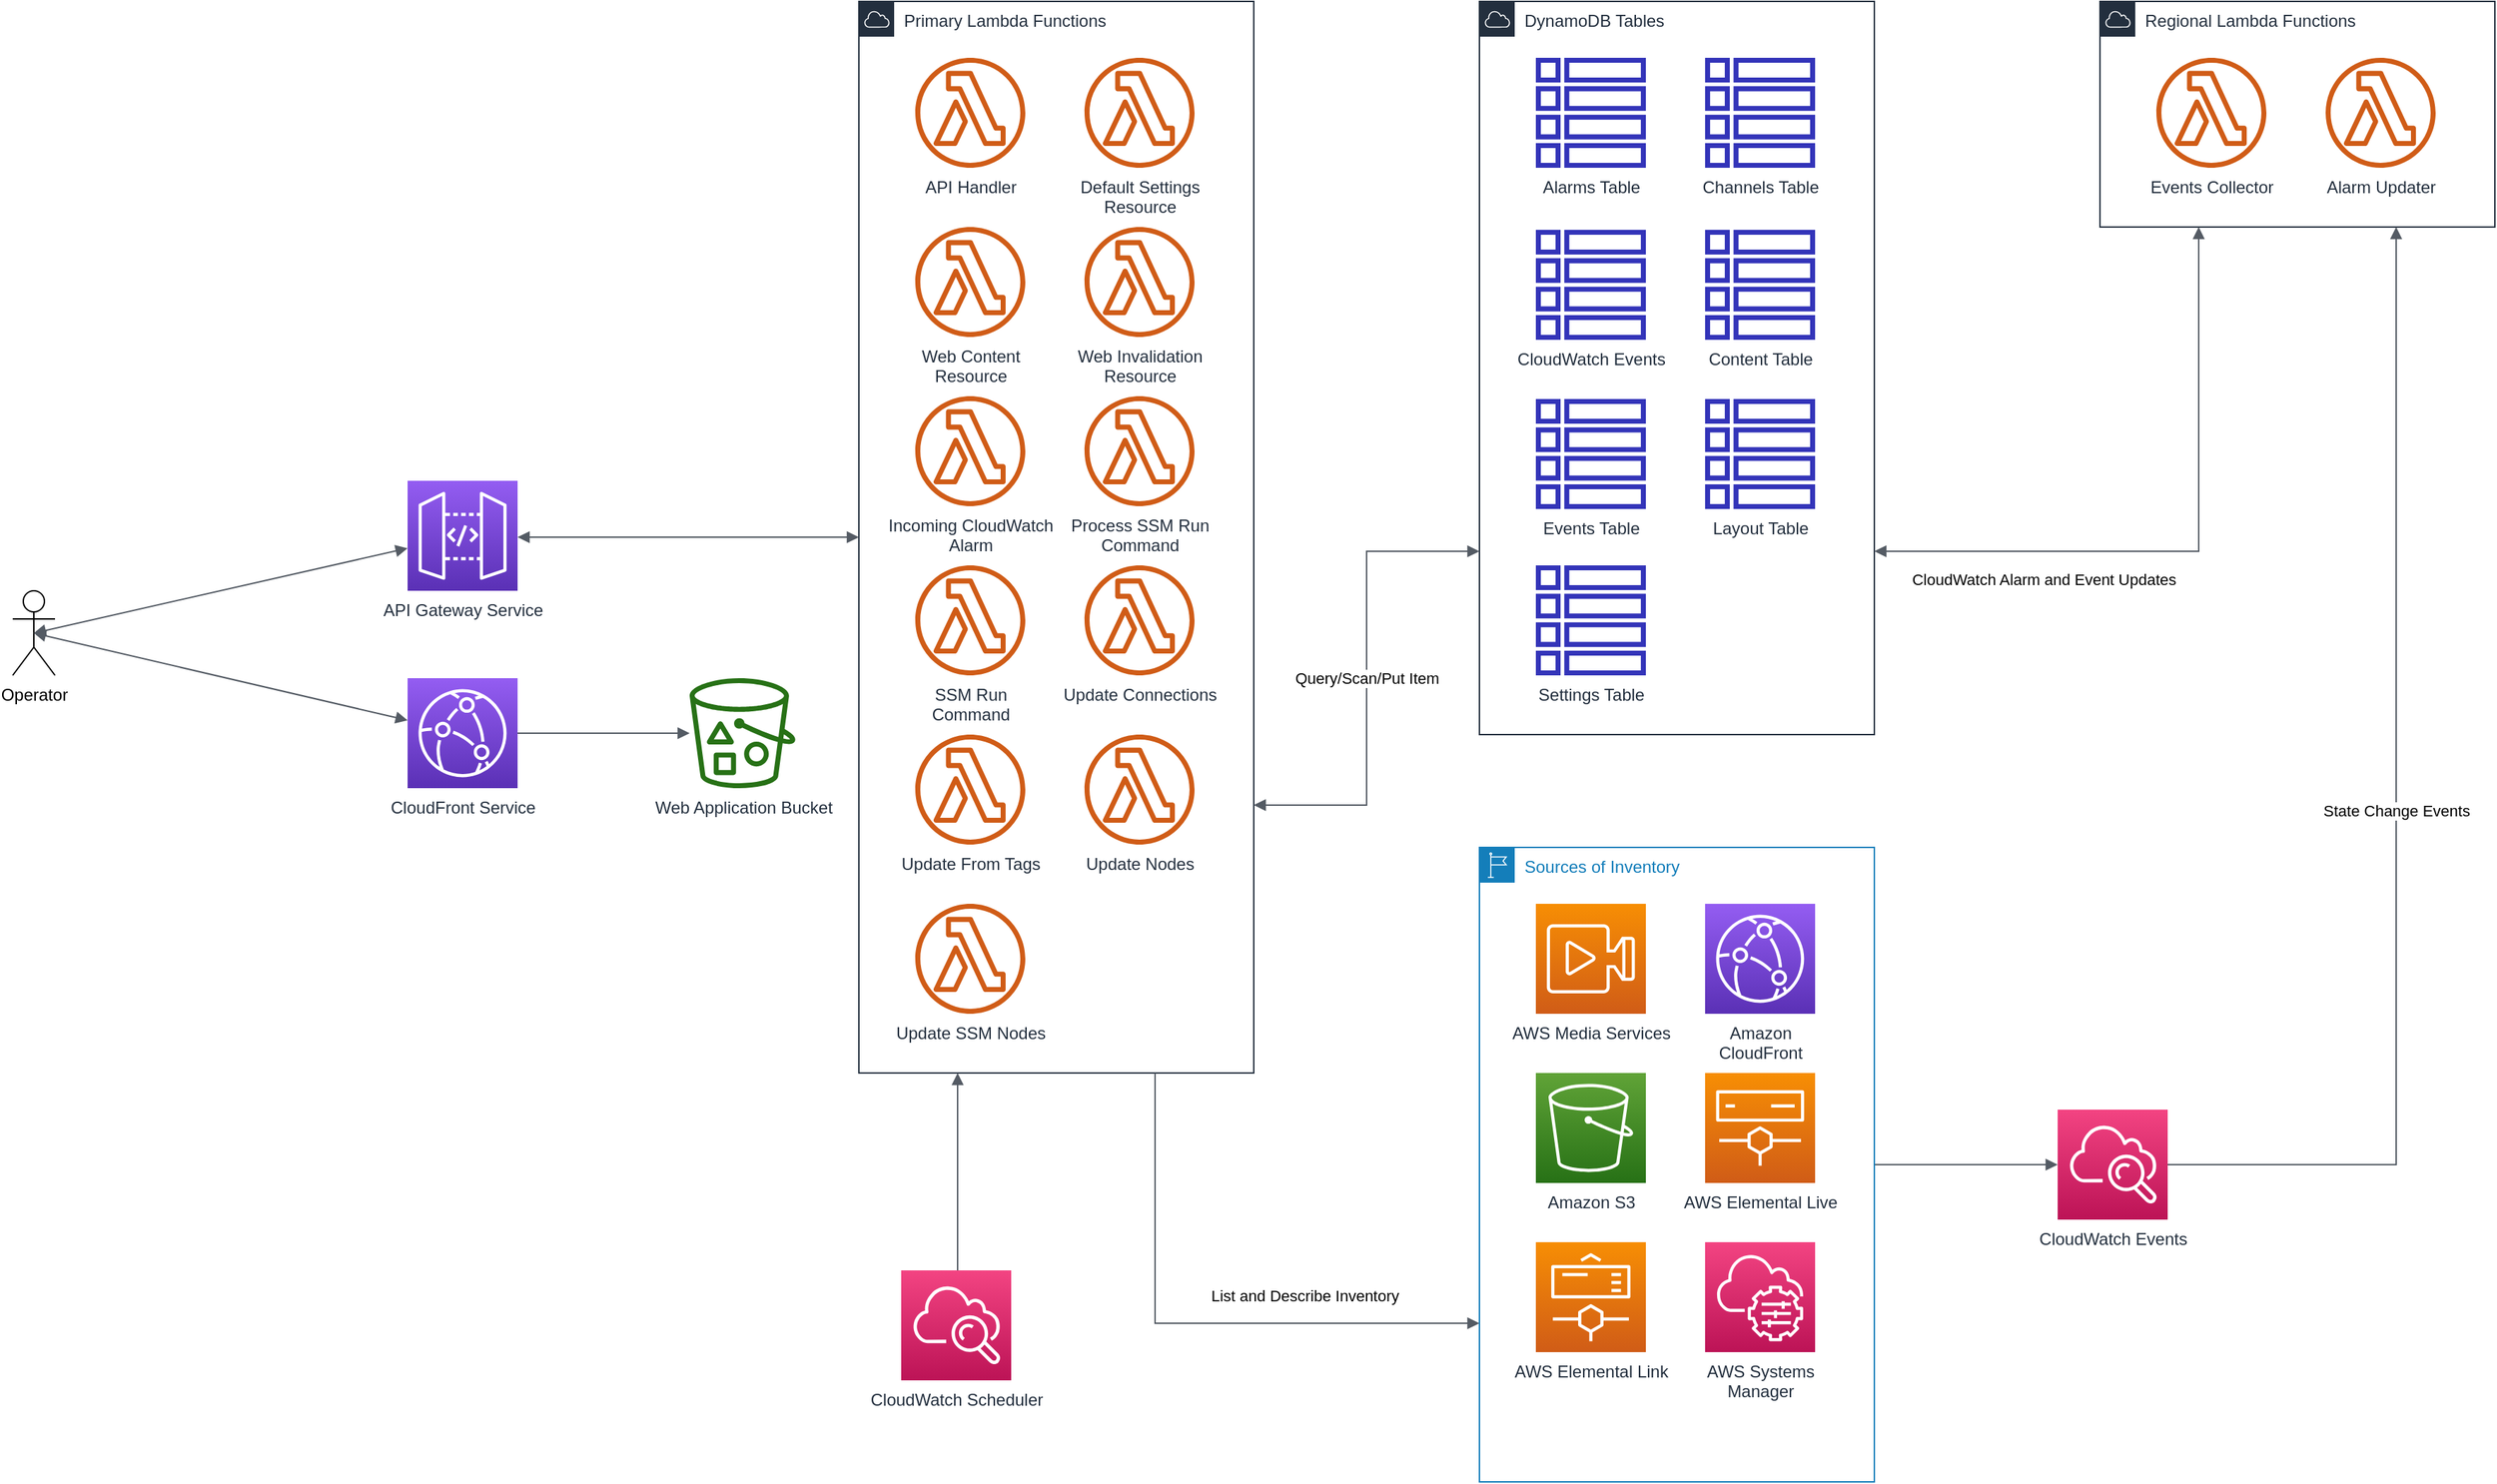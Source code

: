 <mxfile version="14.4.3" type="device"><diagram id="qdR2rjoFM_wrxcUACwx8" name="Page-1"><mxGraphModel dx="4375" dy="1320" grid="1" gridSize="10" guides="1" tooltips="1" connect="1" arrows="1" fold="1" page="1" pageScale="1" pageWidth="1100" pageHeight="850" math="0" shadow="0"><root><mxCell id="0"/><mxCell id="1" parent="0"/><mxCell id="00pFHvcaizRONXCRrqAv-3" value="API Gateway Service" style="outlineConnect=0;fontColor=#232F3E;gradientColor=#945DF2;gradientDirection=north;fillColor=#5A30B5;strokeColor=#ffffff;dashed=0;verticalLabelPosition=bottom;verticalAlign=top;align=center;html=1;fontSize=12;fontStyle=0;aspect=fixed;shape=mxgraph.aws4.resourceIcon;resIcon=mxgraph.aws4.api_gateway;" parent="1" vertex="1"><mxGeometry x="-1040" y="380" width="78" height="78" as="geometry"/></mxCell><mxCell id="00pFHvcaizRONXCRrqAv-5" value="CloudWatch Scheduler" style="outlineConnect=0;fontColor=#232F3E;gradientColor=#F34482;gradientDirection=north;fillColor=#BC1356;strokeColor=#ffffff;dashed=0;verticalLabelPosition=bottom;verticalAlign=top;align=center;html=1;fontSize=12;fontStyle=0;aspect=fixed;shape=mxgraph.aws4.resourceIcon;resIcon=mxgraph.aws4.cloudwatch;" parent="1" vertex="1"><mxGeometry x="-690" y="940" width="78" height="78" as="geometry"/></mxCell><mxCell id="00pFHvcaizRONXCRrqAv-6" value="CloudFront Service" style="outlineConnect=0;fontColor=#232F3E;gradientColor=#945DF2;gradientDirection=north;fillColor=#5A30B5;strokeColor=#ffffff;dashed=0;verticalLabelPosition=bottom;verticalAlign=top;align=center;html=1;fontSize=12;fontStyle=0;aspect=fixed;shape=mxgraph.aws4.resourceIcon;resIcon=mxgraph.aws4.cloudfront;" parent="1" vertex="1"><mxGeometry x="-1040" y="520" width="78" height="78" as="geometry"/></mxCell><mxCell id="00pFHvcaizRONXCRrqAv-7" value="Web Application Bucket" style="outlineConnect=0;fontColor=#232F3E;gradientColor=none;fillColor=#277116;strokeColor=none;dashed=0;verticalLabelPosition=bottom;verticalAlign=top;align=center;html=1;fontSize=12;fontStyle=0;aspect=fixed;pointerEvents=1;shape=mxgraph.aws4.bucket_with_objects;" parent="1" vertex="1"><mxGeometry x="-840" y="520" width="75" height="78" as="geometry"/></mxCell><mxCell id="00pFHvcaizRONXCRrqAv-41" value="" style="group" parent="1" vertex="1" connectable="0"><mxGeometry x="-280" y="40" width="280" height="520" as="geometry"/></mxCell><mxCell id="00pFHvcaizRONXCRrqAv-31" value="" style="group" parent="00pFHvcaizRONXCRrqAv-41" vertex="1" connectable="0"><mxGeometry width="280" height="520" as="geometry"/></mxCell><mxCell id="00pFHvcaizRONXCRrqAv-29" value="DynamoDB Tables" style="points=[[0,0],[0.25,0],[0.5,0],[0.75,0],[1,0],[1,0.25],[1,0.5],[1,0.75],[1,1],[0.75,1],[0.5,1],[0.25,1],[0,1],[0,0.75],[0,0.5],[0,0.25]];outlineConnect=0;gradientColor=none;html=1;whiteSpace=wrap;fontSize=12;fontStyle=0;shape=mxgraph.aws4.group;grIcon=mxgraph.aws4.group_aws_cloud;strokeColor=#232F3E;fillColor=none;verticalAlign=top;align=left;spacingLeft=30;fontColor=#232F3E;dashed=0;" parent="00pFHvcaizRONXCRrqAv-31" vertex="1"><mxGeometry width="280" height="520" as="geometry"/></mxCell><mxCell id="00pFHvcaizRONXCRrqAv-21" value="Layout Table" style="outlineConnect=0;fontColor=#232F3E;gradientColor=none;fillColor=#3334B9;strokeColor=none;dashed=0;verticalLabelPosition=bottom;verticalAlign=top;align=center;html=1;fontSize=12;fontStyle=0;aspect=fixed;pointerEvents=1;shape=mxgraph.aws4.table;" parent="00pFHvcaizRONXCRrqAv-31" vertex="1"><mxGeometry x="160" y="282" width="78" height="78" as="geometry"/></mxCell><mxCell id="00pFHvcaizRONXCRrqAv-23" value="Settings Table" style="outlineConnect=0;fontColor=#232F3E;gradientColor=none;fillColor=#3334B9;strokeColor=none;dashed=0;verticalLabelPosition=bottom;verticalAlign=top;align=center;html=1;fontSize=12;fontStyle=0;aspect=fixed;pointerEvents=1;shape=mxgraph.aws4.table;" parent="00pFHvcaizRONXCRrqAv-31" vertex="1"><mxGeometry x="40" y="400" width="78" height="78" as="geometry"/></mxCell><mxCell id="00pFHvcaizRONXCRrqAv-24" value="Events Table" style="outlineConnect=0;fontColor=#232F3E;gradientColor=none;fillColor=#3334B9;strokeColor=none;dashed=0;verticalLabelPosition=bottom;verticalAlign=top;align=center;html=1;fontSize=12;fontStyle=0;aspect=fixed;pointerEvents=1;shape=mxgraph.aws4.table;" parent="00pFHvcaizRONXCRrqAv-31" vertex="1"><mxGeometry x="40" y="282" width="78" height="78" as="geometry"/></mxCell><mxCell id="00pFHvcaizRONXCRrqAv-25" value="Content Table" style="outlineConnect=0;fontColor=#232F3E;gradientColor=none;fillColor=#3334B9;strokeColor=none;dashed=0;verticalLabelPosition=bottom;verticalAlign=top;align=center;html=1;fontSize=12;fontStyle=0;aspect=fixed;pointerEvents=1;shape=mxgraph.aws4.table;" parent="00pFHvcaizRONXCRrqAv-31" vertex="1"><mxGeometry x="160" y="162" width="78" height="78" as="geometry"/></mxCell><mxCell id="00pFHvcaizRONXCRrqAv-26" value="CloudWatch Events" style="outlineConnect=0;fontColor=#232F3E;gradientColor=none;fillColor=#3334B9;strokeColor=none;dashed=0;verticalLabelPosition=bottom;verticalAlign=top;align=center;html=1;fontSize=12;fontStyle=0;aspect=fixed;pointerEvents=1;shape=mxgraph.aws4.table;" parent="00pFHvcaizRONXCRrqAv-31" vertex="1"><mxGeometry x="40" y="162" width="78" height="78" as="geometry"/></mxCell><mxCell id="00pFHvcaizRONXCRrqAv-27" value="Channels Table" style="outlineConnect=0;fontColor=#232F3E;gradientColor=none;fillColor=#3334B9;strokeColor=none;dashed=0;verticalLabelPosition=bottom;verticalAlign=top;align=center;html=1;fontSize=12;fontStyle=0;aspect=fixed;pointerEvents=1;shape=mxgraph.aws4.table;" parent="00pFHvcaizRONXCRrqAv-31" vertex="1"><mxGeometry x="160" y="40" width="78" height="78" as="geometry"/></mxCell><mxCell id="00pFHvcaizRONXCRrqAv-28" value="Alarms Table" style="outlineConnect=0;fontColor=#232F3E;gradientColor=none;fillColor=#3334B9;strokeColor=none;dashed=0;verticalLabelPosition=bottom;verticalAlign=top;align=center;html=1;fontSize=12;fontStyle=0;aspect=fixed;pointerEvents=1;shape=mxgraph.aws4.table;" parent="00pFHvcaizRONXCRrqAv-31" vertex="1"><mxGeometry x="40" y="40" width="78" height="78" as="geometry"/></mxCell><mxCell id="00pFHvcaizRONXCRrqAv-52" value="" style="group" parent="1" vertex="1" connectable="0"><mxGeometry x="-720" y="40" width="280" height="760" as="geometry"/></mxCell><mxCell id="00pFHvcaizRONXCRrqAv-39" value="Primary Lambda Functions" style="points=[[0,0],[0.25,0],[0.5,0],[0.75,0],[1,0],[1,0.25],[1,0.5],[1,0.75],[1,1],[0.75,1],[0.5,1],[0.25,1],[0,1],[0,0.75],[0,0.5],[0,0.25]];outlineConnect=0;gradientColor=none;html=1;whiteSpace=wrap;fontSize=12;fontStyle=0;shape=mxgraph.aws4.group;grIcon=mxgraph.aws4.group_aws_cloud;strokeColor=#232F3E;fillColor=none;verticalAlign=top;align=left;spacingLeft=30;fontColor=#232F3E;dashed=0;" parent="00pFHvcaizRONXCRrqAv-52" vertex="1"><mxGeometry width="280" height="760" as="geometry"/></mxCell><mxCell id="00pFHvcaizRONXCRrqAv-17" value="Web Invalidation&lt;br&gt;Resource" style="outlineConnect=0;fontColor=#232F3E;gradientColor=none;fillColor=#D05C17;strokeColor=none;dashed=0;verticalLabelPosition=bottom;verticalAlign=top;align=center;html=1;fontSize=12;fontStyle=0;aspect=fixed;pointerEvents=1;shape=mxgraph.aws4.lambda_function;" parent="00pFHvcaizRONXCRrqAv-52" vertex="1"><mxGeometry x="160" y="160" width="78" height="78" as="geometry"/></mxCell><mxCell id="00pFHvcaizRONXCRrqAv-18" value="Web Content&lt;br&gt;Resource" style="outlineConnect=0;fontColor=#232F3E;gradientColor=none;fillColor=#D05C17;strokeColor=none;dashed=0;verticalLabelPosition=bottom;verticalAlign=top;align=center;html=1;fontSize=12;fontStyle=0;aspect=fixed;pointerEvents=1;shape=mxgraph.aws4.lambda_function;" parent="00pFHvcaizRONXCRrqAv-52" vertex="1"><mxGeometry x="40" y="160" width="78" height="78" as="geometry"/></mxCell><mxCell id="00pFHvcaizRONXCRrqAv-19" value="Default Settings&lt;br&gt;Resource" style="outlineConnect=0;fontColor=#232F3E;gradientColor=none;fillColor=#D05C17;strokeColor=none;dashed=0;verticalLabelPosition=bottom;verticalAlign=top;align=center;html=1;fontSize=12;fontStyle=0;aspect=fixed;pointerEvents=1;shape=mxgraph.aws4.lambda_function;" parent="00pFHvcaizRONXCRrqAv-52" vertex="1"><mxGeometry x="160" y="40" width="78" height="78" as="geometry"/></mxCell><mxCell id="00pFHvcaizRONXCRrqAv-20" value="API Handler" style="outlineConnect=0;fontColor=#232F3E;gradientColor=none;fillColor=#D05C17;strokeColor=none;dashed=0;verticalLabelPosition=bottom;verticalAlign=top;align=center;html=1;fontSize=12;fontStyle=0;aspect=fixed;pointerEvents=1;shape=mxgraph.aws4.lambda_function;" parent="00pFHvcaizRONXCRrqAv-52" vertex="1"><mxGeometry x="40" y="40" width="78" height="78" as="geometry"/></mxCell><mxCell id="00pFHvcaizRONXCRrqAv-32" value="Update Nodes" style="outlineConnect=0;fontColor=#232F3E;gradientColor=none;fillColor=#D05C17;strokeColor=none;dashed=0;verticalLabelPosition=bottom;verticalAlign=top;align=center;html=1;fontSize=12;fontStyle=0;aspect=fixed;pointerEvents=1;shape=mxgraph.aws4.lambda_function;" parent="00pFHvcaizRONXCRrqAv-52" vertex="1"><mxGeometry x="160" y="520" width="78" height="78" as="geometry"/></mxCell><mxCell id="00pFHvcaizRONXCRrqAv-33" value="Update From Tags" style="outlineConnect=0;fontColor=#232F3E;gradientColor=none;fillColor=#D05C17;strokeColor=none;dashed=0;verticalLabelPosition=bottom;verticalAlign=top;align=center;html=1;fontSize=12;fontStyle=0;aspect=fixed;pointerEvents=1;shape=mxgraph.aws4.lambda_function;" parent="00pFHvcaizRONXCRrqAv-52" vertex="1"><mxGeometry x="40" y="520" width="78" height="78" as="geometry"/></mxCell><mxCell id="00pFHvcaizRONXCRrqAv-34" value="Update Connections" style="outlineConnect=0;fontColor=#232F3E;gradientColor=none;fillColor=#D05C17;strokeColor=none;dashed=0;verticalLabelPosition=bottom;verticalAlign=top;align=center;html=1;fontSize=12;fontStyle=0;aspect=fixed;pointerEvents=1;shape=mxgraph.aws4.lambda_function;" parent="00pFHvcaizRONXCRrqAv-52" vertex="1"><mxGeometry x="160" y="400" width="78" height="78" as="geometry"/></mxCell><mxCell id="00pFHvcaizRONXCRrqAv-35" value="SSM Run&lt;br&gt;Command" style="outlineConnect=0;fontColor=#232F3E;gradientColor=none;fillColor=#D05C17;strokeColor=none;dashed=0;verticalLabelPosition=bottom;verticalAlign=top;align=center;html=1;fontSize=12;fontStyle=0;aspect=fixed;pointerEvents=1;shape=mxgraph.aws4.lambda_function;" parent="00pFHvcaizRONXCRrqAv-52" vertex="1"><mxGeometry x="40" y="400" width="78" height="78" as="geometry"/></mxCell><mxCell id="00pFHvcaizRONXCRrqAv-36" value="Process SSM Run&lt;br&gt;Command" style="outlineConnect=0;fontColor=#232F3E;gradientColor=none;fillColor=#D05C17;strokeColor=none;dashed=0;verticalLabelPosition=bottom;verticalAlign=top;align=center;html=1;fontSize=12;fontStyle=0;aspect=fixed;pointerEvents=1;shape=mxgraph.aws4.lambda_function;" parent="00pFHvcaizRONXCRrqAv-52" vertex="1"><mxGeometry x="160" y="280" width="78" height="78" as="geometry"/></mxCell><mxCell id="00pFHvcaizRONXCRrqAv-37" value="Incoming CloudWatch&lt;br&gt;Alarm" style="outlineConnect=0;fontColor=#232F3E;gradientColor=none;fillColor=#D05C17;strokeColor=none;dashed=0;verticalLabelPosition=bottom;verticalAlign=top;align=center;html=1;fontSize=12;fontStyle=0;aspect=fixed;pointerEvents=1;shape=mxgraph.aws4.lambda_function;" parent="00pFHvcaizRONXCRrqAv-52" vertex="1"><mxGeometry x="40" y="280" width="78" height="78" as="geometry"/></mxCell><mxCell id="00pFHvcaizRONXCRrqAv-38" value="Update SSM Nodes" style="outlineConnect=0;fontColor=#232F3E;gradientColor=none;fillColor=#D05C17;strokeColor=none;dashed=0;verticalLabelPosition=bottom;verticalAlign=top;align=center;html=1;fontSize=12;fontStyle=0;aspect=fixed;pointerEvents=1;shape=mxgraph.aws4.lambda_function;" parent="00pFHvcaizRONXCRrqAv-52" vertex="1"><mxGeometry x="40" y="640" width="78" height="78" as="geometry"/></mxCell><mxCell id="00pFHvcaizRONXCRrqAv-53" value="" style="group" parent="1" vertex="1" connectable="0"><mxGeometry x="160" y="40" width="280" height="160" as="geometry"/></mxCell><mxCell id="00pFHvcaizRONXCRrqAv-8" value="Alarm Updater" style="outlineConnect=0;fontColor=#232F3E;gradientColor=none;fillColor=#D05C17;strokeColor=none;dashed=0;verticalLabelPosition=bottom;verticalAlign=top;align=center;html=1;fontSize=12;fontStyle=0;aspect=fixed;pointerEvents=1;shape=mxgraph.aws4.lambda_function;" parent="00pFHvcaizRONXCRrqAv-53" vertex="1"><mxGeometry x="160" y="40" width="78" height="78" as="geometry"/></mxCell><mxCell id="00pFHvcaizRONXCRrqAv-16" value="Events Collector" style="outlineConnect=0;fontColor=#232F3E;gradientColor=none;fillColor=#D05C17;strokeColor=none;dashed=0;verticalLabelPosition=bottom;verticalAlign=top;align=center;html=1;fontSize=12;fontStyle=0;aspect=fixed;pointerEvents=1;shape=mxgraph.aws4.lambda_function;" parent="00pFHvcaizRONXCRrqAv-53" vertex="1"><mxGeometry x="40" y="40" width="78" height="78" as="geometry"/></mxCell><mxCell id="00pFHvcaizRONXCRrqAv-51" value="Regional Lambda Functions" style="points=[[0,0],[0.25,0],[0.5,0],[0.75,0],[1,0],[1,0.25],[1,0.5],[1,0.75],[1,1],[0.75,1],[0.5,1],[0.25,1],[0,1],[0,0.75],[0,0.5],[0,0.25]];outlineConnect=0;gradientColor=none;html=1;whiteSpace=wrap;fontSize=12;fontStyle=0;shape=mxgraph.aws4.group;grIcon=mxgraph.aws4.group_aws_cloud;strokeColor=#232F3E;fillColor=none;verticalAlign=top;align=left;spacingLeft=30;fontColor=#232F3E;dashed=0;" parent="00pFHvcaizRONXCRrqAv-53" vertex="1"><mxGeometry width="280" height="160" as="geometry"/></mxCell><mxCell id="00pFHvcaizRONXCRrqAv-55" value="List and Describe Inventory" style="edgeStyle=orthogonalEdgeStyle;html=1;endArrow=block;elbow=vertical;startArrow=none;endFill=1;strokeColor=#545B64;rounded=0;entryX=0;entryY=0.75;entryDx=0;entryDy=0;exitX=0.75;exitY=1;exitDx=0;exitDy=0;" parent="1" source="00pFHvcaizRONXCRrqAv-39" target="00pFHvcaizRONXCRrqAv-42" edge="1"><mxGeometry x="0.391" y="20" width="100" relative="1" as="geometry"><mxPoint x="-620" y="570" as="sourcePoint"/><mxPoint x="-520" y="570" as="targetPoint"/><Array as="points"><mxPoint x="-510" y="978"/></Array><mxPoint as="offset"/></mxGeometry></mxCell><mxCell id="00pFHvcaizRONXCRrqAv-56" value="State Change Events" style="edgeStyle=orthogonalEdgeStyle;html=1;endArrow=block;elbow=vertical;startArrow=none;endFill=1;strokeColor=#545B64;rounded=0;entryX=0.75;entryY=1;entryDx=0;entryDy=0;" parent="1" source="00pFHvcaizRONXCRrqAv-61" target="00pFHvcaizRONXCRrqAv-51" edge="1"><mxGeometry width="100" relative="1" as="geometry"><mxPoint x="250" y="900" as="sourcePoint"/><mxPoint x="-230" y="570" as="targetPoint"/><Array as="points"><mxPoint x="370" y="865"/></Array></mxGeometry></mxCell><mxCell id="00pFHvcaizRONXCRrqAv-57" value="CloudWatch Alarm and Event Updates" style="edgeStyle=orthogonalEdgeStyle;html=1;endArrow=block;elbow=vertical;startArrow=block;startFill=1;strokeColor=#545B64;rounded=0;entryX=0.25;entryY=1;entryDx=0;entryDy=0;exitX=1;exitY=0.75;exitDx=0;exitDy=0;endFill=1;" parent="1" source="00pFHvcaizRONXCRrqAv-29" target="00pFHvcaizRONXCRrqAv-51" edge="1"><mxGeometry x="-0.478" y="-20" width="100" relative="1" as="geometry"><mxPoint x="-330" y="570" as="sourcePoint"/><mxPoint x="-230" y="570" as="targetPoint"/><mxPoint as="offset"/></mxGeometry></mxCell><mxCell id="00pFHvcaizRONXCRrqAv-58" value="Query/Scan/Put Item" style="edgeStyle=orthogonalEdgeStyle;html=1;endArrow=block;elbow=vertical;startArrow=block;startFill=1;endFill=1;strokeColor=#545B64;rounded=0;exitX=1;exitY=0.75;exitDx=0;exitDy=0;entryX=0;entryY=0.75;entryDx=0;entryDy=0;" parent="1" source="00pFHvcaizRONXCRrqAv-39" target="00pFHvcaizRONXCRrqAv-29" edge="1"><mxGeometry width="100" relative="1" as="geometry"><mxPoint x="-330" y="570" as="sourcePoint"/><mxPoint x="-230" y="570" as="targetPoint"/><Array as="points"><mxPoint x="-360" y="610"/><mxPoint x="-360" y="430"/></Array></mxGeometry></mxCell><mxCell id="00pFHvcaizRONXCRrqAv-60" value="Operator" style="shape=umlActor;verticalLabelPosition=bottom;verticalAlign=top;html=1;" parent="1" vertex="1"><mxGeometry x="-1320" y="458" width="30" height="60" as="geometry"/></mxCell><mxCell id="00pFHvcaizRONXCRrqAv-61" value="CloudWatch Events" style="outlineConnect=0;fontColor=#232F3E;gradientColor=#F34482;gradientDirection=north;fillColor=#BC1356;strokeColor=#ffffff;dashed=0;verticalLabelPosition=bottom;verticalAlign=top;align=center;html=1;fontSize=12;fontStyle=0;aspect=fixed;shape=mxgraph.aws4.resourceIcon;resIcon=mxgraph.aws4.cloudwatch;" parent="1" vertex="1"><mxGeometry x="130" y="826" width="78" height="78" as="geometry"/></mxCell><mxCell id="00pFHvcaizRONXCRrqAv-62" value="" style="edgeStyle=orthogonalEdgeStyle;html=1;endArrow=block;elbow=vertical;startArrow=none;endFill=1;strokeColor=#545B64;rounded=0;exitX=1;exitY=0.5;exitDx=0;exitDy=0;" parent="1" source="00pFHvcaizRONXCRrqAv-42" target="00pFHvcaizRONXCRrqAv-61" edge="1"><mxGeometry width="100" relative="1" as="geometry"><mxPoint x="-670" y="620" as="sourcePoint"/><mxPoint x="-570" y="620" as="targetPoint"/></mxGeometry></mxCell><mxCell id="00pFHvcaizRONXCRrqAv-63" value="" style="edgeStyle=orthogonalEdgeStyle;html=1;endArrow=block;elbow=vertical;startArrow=none;endFill=1;strokeColor=#545B64;rounded=0;entryX=0.25;entryY=1;entryDx=0;entryDy=0;" parent="1" source="00pFHvcaizRONXCRrqAv-5" target="00pFHvcaizRONXCRrqAv-39" edge="1"><mxGeometry width="100" relative="1" as="geometry"><mxPoint x="-670" y="620" as="sourcePoint"/><mxPoint x="-570" y="620" as="targetPoint"/><Array as="points"><mxPoint x="-650" y="880"/><mxPoint x="-650" y="880"/></Array></mxGeometry></mxCell><mxCell id="00pFHvcaizRONXCRrqAv-65" value="" style="edgeStyle=orthogonalEdgeStyle;html=1;endArrow=block;elbow=vertical;startArrow=block;startFill=1;endFill=1;strokeColor=#545B64;rounded=0;" parent="1" source="00pFHvcaizRONXCRrqAv-3" target="00pFHvcaizRONXCRrqAv-39" edge="1"><mxGeometry width="100" relative="1" as="geometry"><mxPoint x="-670" y="550" as="sourcePoint"/><mxPoint x="-570" y="550" as="targetPoint"/><Array as="points"><mxPoint x="-780" y="420"/><mxPoint x="-780" y="420"/></Array></mxGeometry></mxCell><mxCell id="00pFHvcaizRONXCRrqAv-66" value="" style="edgeStyle=orthogonalEdgeStyle;html=1;endArrow=block;elbow=vertical;startArrow=none;endFill=1;strokeColor=#545B64;rounded=0;" parent="1" source="00pFHvcaizRONXCRrqAv-6" target="00pFHvcaizRONXCRrqAv-7" edge="1"><mxGeometry width="100" relative="1" as="geometry"><mxPoint x="-670" y="550" as="sourcePoint"/><mxPoint x="-820" y="560" as="targetPoint"/></mxGeometry></mxCell><mxCell id="00pFHvcaizRONXCRrqAv-67" value="" style="html=1;endArrow=block;elbow=vertical;startArrow=block;startFill=1;endFill=1;strokeColor=#545B64;rounded=0;exitX=0.5;exitY=0.5;exitDx=0;exitDy=0;exitPerimeter=0;" parent="1" source="00pFHvcaizRONXCRrqAv-60" target="00pFHvcaizRONXCRrqAv-3" edge="1"><mxGeometry width="100" relative="1" as="geometry"><mxPoint x="-670" y="550" as="sourcePoint"/><mxPoint x="-570" y="550" as="targetPoint"/></mxGeometry></mxCell><mxCell id="00pFHvcaizRONXCRrqAv-68" value="" style="html=1;endArrow=block;elbow=vertical;startArrow=block;startFill=1;endFill=1;strokeColor=#545B64;rounded=0;exitX=0.5;exitY=0.5;exitDx=0;exitDy=0;exitPerimeter=0;" parent="1" source="00pFHvcaizRONXCRrqAv-60" target="00pFHvcaizRONXCRrqAv-6" edge="1"><mxGeometry width="100" relative="1" as="geometry"><mxPoint x="-1260" y="600" as="sourcePoint"/><mxPoint x="-1030" y="429.0" as="targetPoint"/></mxGeometry></mxCell><mxCell id="00pFHvcaizRONXCRrqAv-42" value="Sources of Inventory" style="points=[[0,0],[0.25,0],[0.5,0],[0.75,0],[1,0],[1,0.25],[1,0.5],[1,0.75],[1,1],[0.75,1],[0.5,1],[0.25,1],[0,1],[0,0.75],[0,0.5],[0,0.25]];outlineConnect=0;gradientColor=none;html=1;whiteSpace=wrap;fontSize=12;fontStyle=0;shape=mxgraph.aws4.group;grIcon=mxgraph.aws4.group_region;strokeColor=#147EBA;fillColor=none;verticalAlign=top;align=left;spacingLeft=30;fontColor=#147EBA;dashed=0;" parent="1" vertex="1"><mxGeometry x="-280" y="640" width="280" height="450" as="geometry"/></mxCell><mxCell id="00pFHvcaizRONXCRrqAv-43" value="AWS Media Services" style="outlineConnect=0;fontColor=#232F3E;gradientColor=#F78E04;gradientDirection=north;fillColor=#D05C17;strokeColor=#ffffff;dashed=0;verticalLabelPosition=bottom;verticalAlign=top;align=center;html=1;fontSize=12;fontStyle=0;aspect=fixed;shape=mxgraph.aws4.resourceIcon;resIcon=mxgraph.aws4.media_services;" parent="1" vertex="1"><mxGeometry x="-240" y="680" width="78" height="78" as="geometry"/></mxCell><mxCell id="00pFHvcaizRONXCRrqAv-44" value="Amazon&lt;br&gt;CloudFront" style="outlineConnect=0;fontColor=#232F3E;gradientColor=#945DF2;gradientDirection=north;fillColor=#5A30B5;strokeColor=#ffffff;dashed=0;verticalLabelPosition=bottom;verticalAlign=top;align=center;html=1;fontSize=12;fontStyle=0;aspect=fixed;shape=mxgraph.aws4.resourceIcon;resIcon=mxgraph.aws4.cloudfront;" parent="1" vertex="1"><mxGeometry x="-120" y="680" width="78" height="78" as="geometry"/></mxCell><mxCell id="00pFHvcaizRONXCRrqAv-45" value="Amazon S3" style="outlineConnect=0;fontColor=#232F3E;gradientColor=#60A337;gradientDirection=north;fillColor=#277116;strokeColor=#ffffff;dashed=0;verticalLabelPosition=bottom;verticalAlign=top;align=center;html=1;fontSize=12;fontStyle=0;aspect=fixed;shape=mxgraph.aws4.resourceIcon;resIcon=mxgraph.aws4.s3;" parent="1" vertex="1"><mxGeometry x="-240" y="800" width="78" height="78" as="geometry"/></mxCell><mxCell id="00pFHvcaizRONXCRrqAv-46" value="AWS Elemental Live" style="outlineConnect=0;fontColor=#232F3E;gradientColor=#F78E04;gradientDirection=north;fillColor=#D05C17;strokeColor=#ffffff;dashed=0;verticalLabelPosition=bottom;verticalAlign=top;align=center;html=1;fontSize=12;fontStyle=0;aspect=fixed;shape=mxgraph.aws4.resourceIcon;resIcon=mxgraph.aws4.elemental;" parent="1" vertex="1"><mxGeometry x="-120" y="800" width="78" height="78" as="geometry"/></mxCell><mxCell id="00pFHvcaizRONXCRrqAv-69" value="AWS Systems&lt;br&gt;Manager" style="outlineConnect=0;fontColor=#232F3E;gradientColor=#F34482;gradientDirection=north;fillColor=#BC1356;strokeColor=#ffffff;dashed=0;verticalLabelPosition=bottom;verticalAlign=top;align=center;html=1;fontSize=12;fontStyle=0;aspect=fixed;shape=mxgraph.aws4.resourceIcon;resIcon=mxgraph.aws4.systems_manager;" parent="1" vertex="1"><mxGeometry x="-120" y="920" width="78" height="78" as="geometry"/></mxCell><mxCell id="V_Ck4fbgEcU2arHUf_FC-1" value="AWS Elemental Link" style="outlineConnect=0;fontColor=#232F3E;gradientColor=#F78E04;gradientDirection=north;fillColor=#D05C17;strokeColor=#ffffff;dashed=0;verticalLabelPosition=bottom;verticalAlign=top;align=center;html=1;fontSize=12;fontStyle=0;aspect=fixed;shape=mxgraph.aws4.resourceIcon;resIcon=mxgraph.aws4.elemental_link;" parent="1" vertex="1"><mxGeometry x="-240" y="920" width="78" height="78" as="geometry"/></mxCell></root></mxGraphModel></diagram></mxfile>